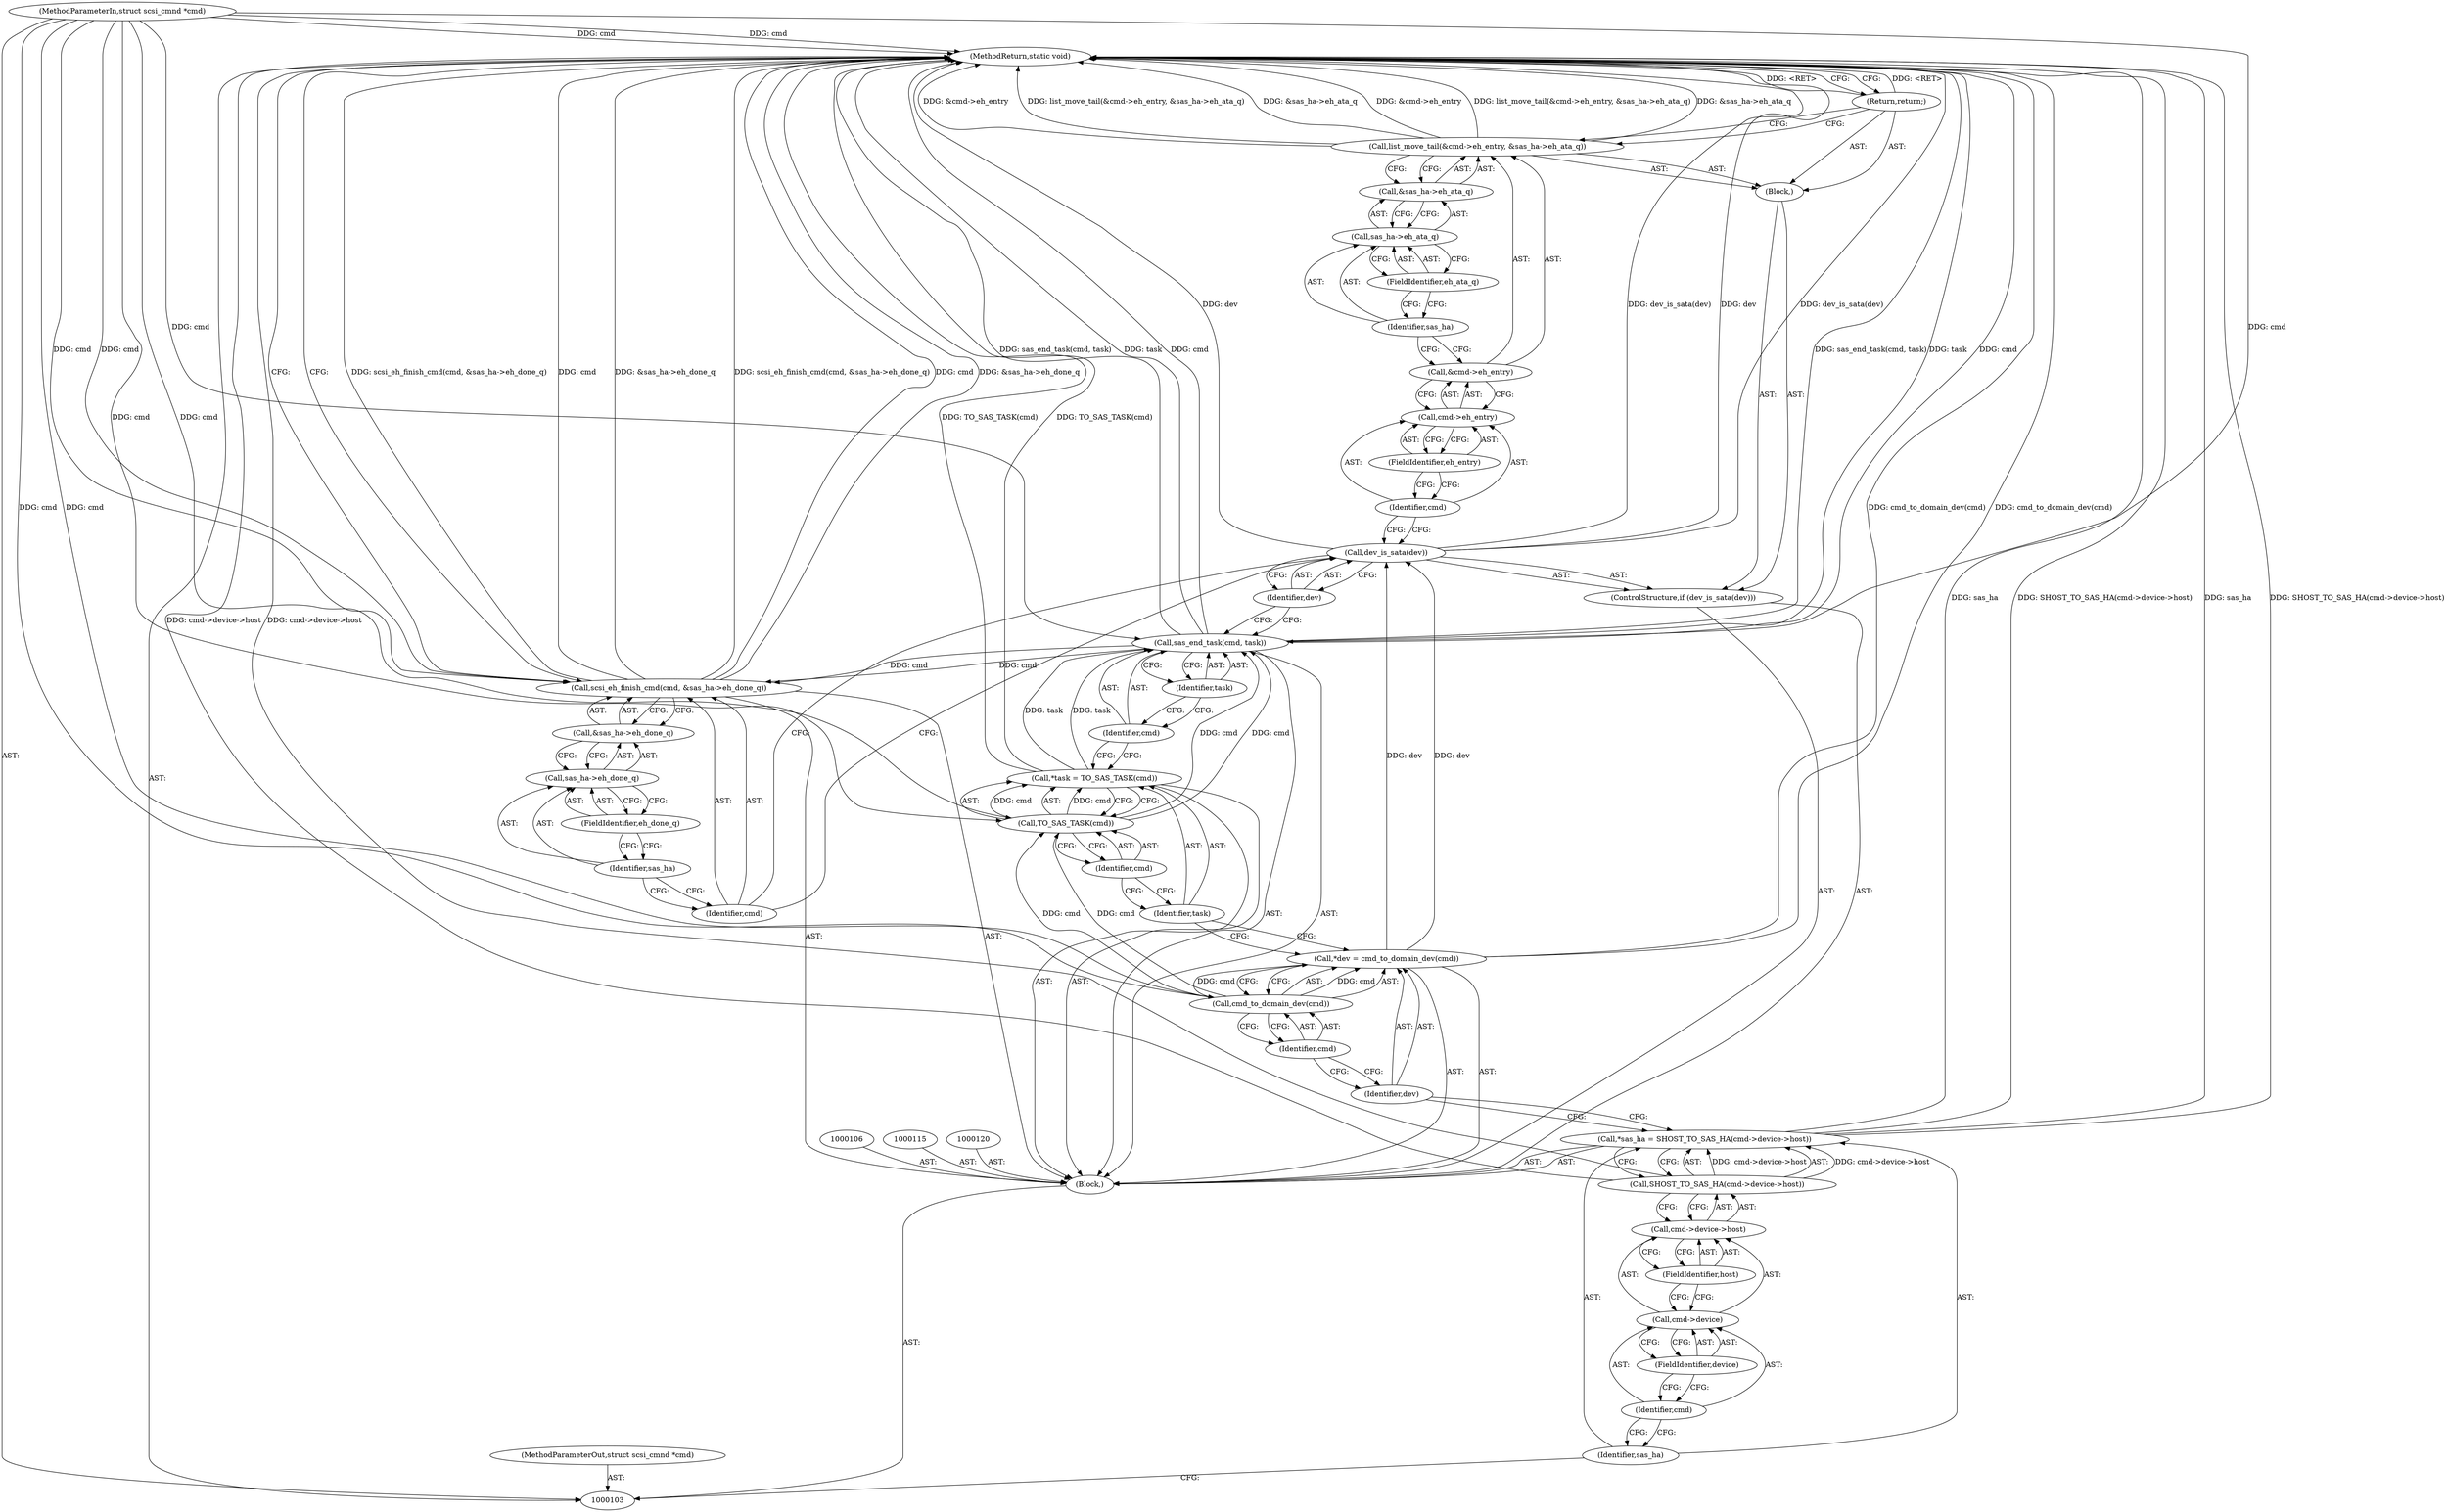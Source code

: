 digraph "0_linux_318aaf34f1179b39fa9c30fa0f3288b645beee39_0" {
"1000148" [label="(MethodReturn,static void)"];
"1000104" [label="(MethodParameterIn,struct scsi_cmnd *cmd)"];
"1000201" [label="(MethodParameterOut,struct scsi_cmnd *cmd)"];
"1000126" [label="(Identifier,cmd)"];
"1000125" [label="(Call,sas_end_task(cmd, task))"];
"1000127" [label="(Identifier,task)"];
"1000128" [label="(ControlStructure,if (dev_is_sata(dev)))"];
"1000130" [label="(Identifier,dev)"];
"1000131" [label="(Block,)"];
"1000129" [label="(Call,dev_is_sata(dev))"];
"1000133" [label="(Call,&cmd->eh_entry)"];
"1000134" [label="(Call,cmd->eh_entry)"];
"1000135" [label="(Identifier,cmd)"];
"1000132" [label="(Call,list_move_tail(&cmd->eh_entry, &sas_ha->eh_ata_q))"];
"1000136" [label="(FieldIdentifier,eh_entry)"];
"1000137" [label="(Call,&sas_ha->eh_ata_q)"];
"1000138" [label="(Call,sas_ha->eh_ata_q)"];
"1000139" [label="(Identifier,sas_ha)"];
"1000140" [label="(FieldIdentifier,eh_ata_q)"];
"1000141" [label="(Return,return;)"];
"1000105" [label="(Block,)"];
"1000142" [label="(Call,scsi_eh_finish_cmd(cmd, &sas_ha->eh_done_q))"];
"1000143" [label="(Identifier,cmd)"];
"1000144" [label="(Call,&sas_ha->eh_done_q)"];
"1000145" [label="(Call,sas_ha->eh_done_q)"];
"1000146" [label="(Identifier,sas_ha)"];
"1000147" [label="(FieldIdentifier,eh_done_q)"];
"1000107" [label="(Call,*sas_ha = SHOST_TO_SAS_HA(cmd->device->host))"];
"1000108" [label="(Identifier,sas_ha)"];
"1000109" [label="(Call,SHOST_TO_SAS_HA(cmd->device->host))"];
"1000110" [label="(Call,cmd->device->host)"];
"1000111" [label="(Call,cmd->device)"];
"1000112" [label="(Identifier,cmd)"];
"1000113" [label="(FieldIdentifier,device)"];
"1000114" [label="(FieldIdentifier,host)"];
"1000116" [label="(Call,*dev = cmd_to_domain_dev(cmd))"];
"1000117" [label="(Identifier,dev)"];
"1000118" [label="(Call,cmd_to_domain_dev(cmd))"];
"1000119" [label="(Identifier,cmd)"];
"1000121" [label="(Call,*task = TO_SAS_TASK(cmd))"];
"1000122" [label="(Identifier,task)"];
"1000123" [label="(Call,TO_SAS_TASK(cmd))"];
"1000124" [label="(Identifier,cmd)"];
"1000148" -> "1000103"  [label="AST: "];
"1000148" -> "1000141"  [label="CFG: "];
"1000148" -> "1000142"  [label="CFG: "];
"1000142" -> "1000148"  [label="DDG: scsi_eh_finish_cmd(cmd, &sas_ha->eh_done_q)"];
"1000142" -> "1000148"  [label="DDG: cmd"];
"1000142" -> "1000148"  [label="DDG: &sas_ha->eh_done_q"];
"1000125" -> "1000148"  [label="DDG: sas_end_task(cmd, task)"];
"1000125" -> "1000148"  [label="DDG: task"];
"1000125" -> "1000148"  [label="DDG: cmd"];
"1000107" -> "1000148"  [label="DDG: sas_ha"];
"1000107" -> "1000148"  [label="DDG: SHOST_TO_SAS_HA(cmd->device->host)"];
"1000104" -> "1000148"  [label="DDG: cmd"];
"1000116" -> "1000148"  [label="DDG: cmd_to_domain_dev(cmd)"];
"1000132" -> "1000148"  [label="DDG: &cmd->eh_entry"];
"1000132" -> "1000148"  [label="DDG: list_move_tail(&cmd->eh_entry, &sas_ha->eh_ata_q)"];
"1000132" -> "1000148"  [label="DDG: &sas_ha->eh_ata_q"];
"1000109" -> "1000148"  [label="DDG: cmd->device->host"];
"1000129" -> "1000148"  [label="DDG: dev"];
"1000129" -> "1000148"  [label="DDG: dev_is_sata(dev)"];
"1000121" -> "1000148"  [label="DDG: TO_SAS_TASK(cmd)"];
"1000141" -> "1000148"  [label="DDG: <RET>"];
"1000104" -> "1000103"  [label="AST: "];
"1000104" -> "1000148"  [label="DDG: cmd"];
"1000104" -> "1000118"  [label="DDG: cmd"];
"1000104" -> "1000123"  [label="DDG: cmd"];
"1000104" -> "1000125"  [label="DDG: cmd"];
"1000104" -> "1000142"  [label="DDG: cmd"];
"1000201" -> "1000103"  [label="AST: "];
"1000126" -> "1000125"  [label="AST: "];
"1000126" -> "1000121"  [label="CFG: "];
"1000127" -> "1000126"  [label="CFG: "];
"1000125" -> "1000105"  [label="AST: "];
"1000125" -> "1000127"  [label="CFG: "];
"1000126" -> "1000125"  [label="AST: "];
"1000127" -> "1000125"  [label="AST: "];
"1000130" -> "1000125"  [label="CFG: "];
"1000125" -> "1000148"  [label="DDG: sas_end_task(cmd, task)"];
"1000125" -> "1000148"  [label="DDG: task"];
"1000125" -> "1000148"  [label="DDG: cmd"];
"1000123" -> "1000125"  [label="DDG: cmd"];
"1000104" -> "1000125"  [label="DDG: cmd"];
"1000121" -> "1000125"  [label="DDG: task"];
"1000125" -> "1000142"  [label="DDG: cmd"];
"1000127" -> "1000125"  [label="AST: "];
"1000127" -> "1000126"  [label="CFG: "];
"1000125" -> "1000127"  [label="CFG: "];
"1000128" -> "1000105"  [label="AST: "];
"1000129" -> "1000128"  [label="AST: "];
"1000131" -> "1000128"  [label="AST: "];
"1000130" -> "1000129"  [label="AST: "];
"1000130" -> "1000125"  [label="CFG: "];
"1000129" -> "1000130"  [label="CFG: "];
"1000131" -> "1000128"  [label="AST: "];
"1000132" -> "1000131"  [label="AST: "];
"1000141" -> "1000131"  [label="AST: "];
"1000129" -> "1000128"  [label="AST: "];
"1000129" -> "1000130"  [label="CFG: "];
"1000130" -> "1000129"  [label="AST: "];
"1000135" -> "1000129"  [label="CFG: "];
"1000143" -> "1000129"  [label="CFG: "];
"1000129" -> "1000148"  [label="DDG: dev"];
"1000129" -> "1000148"  [label="DDG: dev_is_sata(dev)"];
"1000116" -> "1000129"  [label="DDG: dev"];
"1000133" -> "1000132"  [label="AST: "];
"1000133" -> "1000134"  [label="CFG: "];
"1000134" -> "1000133"  [label="AST: "];
"1000139" -> "1000133"  [label="CFG: "];
"1000134" -> "1000133"  [label="AST: "];
"1000134" -> "1000136"  [label="CFG: "];
"1000135" -> "1000134"  [label="AST: "];
"1000136" -> "1000134"  [label="AST: "];
"1000133" -> "1000134"  [label="CFG: "];
"1000135" -> "1000134"  [label="AST: "];
"1000135" -> "1000129"  [label="CFG: "];
"1000136" -> "1000135"  [label="CFG: "];
"1000132" -> "1000131"  [label="AST: "];
"1000132" -> "1000137"  [label="CFG: "];
"1000133" -> "1000132"  [label="AST: "];
"1000137" -> "1000132"  [label="AST: "];
"1000141" -> "1000132"  [label="CFG: "];
"1000132" -> "1000148"  [label="DDG: &cmd->eh_entry"];
"1000132" -> "1000148"  [label="DDG: list_move_tail(&cmd->eh_entry, &sas_ha->eh_ata_q)"];
"1000132" -> "1000148"  [label="DDG: &sas_ha->eh_ata_q"];
"1000136" -> "1000134"  [label="AST: "];
"1000136" -> "1000135"  [label="CFG: "];
"1000134" -> "1000136"  [label="CFG: "];
"1000137" -> "1000132"  [label="AST: "];
"1000137" -> "1000138"  [label="CFG: "];
"1000138" -> "1000137"  [label="AST: "];
"1000132" -> "1000137"  [label="CFG: "];
"1000138" -> "1000137"  [label="AST: "];
"1000138" -> "1000140"  [label="CFG: "];
"1000139" -> "1000138"  [label="AST: "];
"1000140" -> "1000138"  [label="AST: "];
"1000137" -> "1000138"  [label="CFG: "];
"1000139" -> "1000138"  [label="AST: "];
"1000139" -> "1000133"  [label="CFG: "];
"1000140" -> "1000139"  [label="CFG: "];
"1000140" -> "1000138"  [label="AST: "];
"1000140" -> "1000139"  [label="CFG: "];
"1000138" -> "1000140"  [label="CFG: "];
"1000141" -> "1000131"  [label="AST: "];
"1000141" -> "1000132"  [label="CFG: "];
"1000148" -> "1000141"  [label="CFG: "];
"1000141" -> "1000148"  [label="DDG: <RET>"];
"1000105" -> "1000103"  [label="AST: "];
"1000106" -> "1000105"  [label="AST: "];
"1000107" -> "1000105"  [label="AST: "];
"1000115" -> "1000105"  [label="AST: "];
"1000116" -> "1000105"  [label="AST: "];
"1000120" -> "1000105"  [label="AST: "];
"1000121" -> "1000105"  [label="AST: "];
"1000125" -> "1000105"  [label="AST: "];
"1000128" -> "1000105"  [label="AST: "];
"1000142" -> "1000105"  [label="AST: "];
"1000142" -> "1000105"  [label="AST: "];
"1000142" -> "1000144"  [label="CFG: "];
"1000143" -> "1000142"  [label="AST: "];
"1000144" -> "1000142"  [label="AST: "];
"1000148" -> "1000142"  [label="CFG: "];
"1000142" -> "1000148"  [label="DDG: scsi_eh_finish_cmd(cmd, &sas_ha->eh_done_q)"];
"1000142" -> "1000148"  [label="DDG: cmd"];
"1000142" -> "1000148"  [label="DDG: &sas_ha->eh_done_q"];
"1000125" -> "1000142"  [label="DDG: cmd"];
"1000104" -> "1000142"  [label="DDG: cmd"];
"1000143" -> "1000142"  [label="AST: "];
"1000143" -> "1000129"  [label="CFG: "];
"1000146" -> "1000143"  [label="CFG: "];
"1000144" -> "1000142"  [label="AST: "];
"1000144" -> "1000145"  [label="CFG: "];
"1000145" -> "1000144"  [label="AST: "];
"1000142" -> "1000144"  [label="CFG: "];
"1000145" -> "1000144"  [label="AST: "];
"1000145" -> "1000147"  [label="CFG: "];
"1000146" -> "1000145"  [label="AST: "];
"1000147" -> "1000145"  [label="AST: "];
"1000144" -> "1000145"  [label="CFG: "];
"1000146" -> "1000145"  [label="AST: "];
"1000146" -> "1000143"  [label="CFG: "];
"1000147" -> "1000146"  [label="CFG: "];
"1000147" -> "1000145"  [label="AST: "];
"1000147" -> "1000146"  [label="CFG: "];
"1000145" -> "1000147"  [label="CFG: "];
"1000107" -> "1000105"  [label="AST: "];
"1000107" -> "1000109"  [label="CFG: "];
"1000108" -> "1000107"  [label="AST: "];
"1000109" -> "1000107"  [label="AST: "];
"1000117" -> "1000107"  [label="CFG: "];
"1000107" -> "1000148"  [label="DDG: sas_ha"];
"1000107" -> "1000148"  [label="DDG: SHOST_TO_SAS_HA(cmd->device->host)"];
"1000109" -> "1000107"  [label="DDG: cmd->device->host"];
"1000108" -> "1000107"  [label="AST: "];
"1000108" -> "1000103"  [label="CFG: "];
"1000112" -> "1000108"  [label="CFG: "];
"1000109" -> "1000107"  [label="AST: "];
"1000109" -> "1000110"  [label="CFG: "];
"1000110" -> "1000109"  [label="AST: "];
"1000107" -> "1000109"  [label="CFG: "];
"1000109" -> "1000148"  [label="DDG: cmd->device->host"];
"1000109" -> "1000107"  [label="DDG: cmd->device->host"];
"1000110" -> "1000109"  [label="AST: "];
"1000110" -> "1000114"  [label="CFG: "];
"1000111" -> "1000110"  [label="AST: "];
"1000114" -> "1000110"  [label="AST: "];
"1000109" -> "1000110"  [label="CFG: "];
"1000111" -> "1000110"  [label="AST: "];
"1000111" -> "1000113"  [label="CFG: "];
"1000112" -> "1000111"  [label="AST: "];
"1000113" -> "1000111"  [label="AST: "];
"1000114" -> "1000111"  [label="CFG: "];
"1000112" -> "1000111"  [label="AST: "];
"1000112" -> "1000108"  [label="CFG: "];
"1000113" -> "1000112"  [label="CFG: "];
"1000113" -> "1000111"  [label="AST: "];
"1000113" -> "1000112"  [label="CFG: "];
"1000111" -> "1000113"  [label="CFG: "];
"1000114" -> "1000110"  [label="AST: "];
"1000114" -> "1000111"  [label="CFG: "];
"1000110" -> "1000114"  [label="CFG: "];
"1000116" -> "1000105"  [label="AST: "];
"1000116" -> "1000118"  [label="CFG: "];
"1000117" -> "1000116"  [label="AST: "];
"1000118" -> "1000116"  [label="AST: "];
"1000122" -> "1000116"  [label="CFG: "];
"1000116" -> "1000148"  [label="DDG: cmd_to_domain_dev(cmd)"];
"1000118" -> "1000116"  [label="DDG: cmd"];
"1000116" -> "1000129"  [label="DDG: dev"];
"1000117" -> "1000116"  [label="AST: "];
"1000117" -> "1000107"  [label="CFG: "];
"1000119" -> "1000117"  [label="CFG: "];
"1000118" -> "1000116"  [label="AST: "];
"1000118" -> "1000119"  [label="CFG: "];
"1000119" -> "1000118"  [label="AST: "];
"1000116" -> "1000118"  [label="CFG: "];
"1000118" -> "1000116"  [label="DDG: cmd"];
"1000104" -> "1000118"  [label="DDG: cmd"];
"1000118" -> "1000123"  [label="DDG: cmd"];
"1000119" -> "1000118"  [label="AST: "];
"1000119" -> "1000117"  [label="CFG: "];
"1000118" -> "1000119"  [label="CFG: "];
"1000121" -> "1000105"  [label="AST: "];
"1000121" -> "1000123"  [label="CFG: "];
"1000122" -> "1000121"  [label="AST: "];
"1000123" -> "1000121"  [label="AST: "];
"1000126" -> "1000121"  [label="CFG: "];
"1000121" -> "1000148"  [label="DDG: TO_SAS_TASK(cmd)"];
"1000123" -> "1000121"  [label="DDG: cmd"];
"1000121" -> "1000125"  [label="DDG: task"];
"1000122" -> "1000121"  [label="AST: "];
"1000122" -> "1000116"  [label="CFG: "];
"1000124" -> "1000122"  [label="CFG: "];
"1000123" -> "1000121"  [label="AST: "];
"1000123" -> "1000124"  [label="CFG: "];
"1000124" -> "1000123"  [label="AST: "];
"1000121" -> "1000123"  [label="CFG: "];
"1000123" -> "1000121"  [label="DDG: cmd"];
"1000118" -> "1000123"  [label="DDG: cmd"];
"1000104" -> "1000123"  [label="DDG: cmd"];
"1000123" -> "1000125"  [label="DDG: cmd"];
"1000124" -> "1000123"  [label="AST: "];
"1000124" -> "1000122"  [label="CFG: "];
"1000123" -> "1000124"  [label="CFG: "];
}
